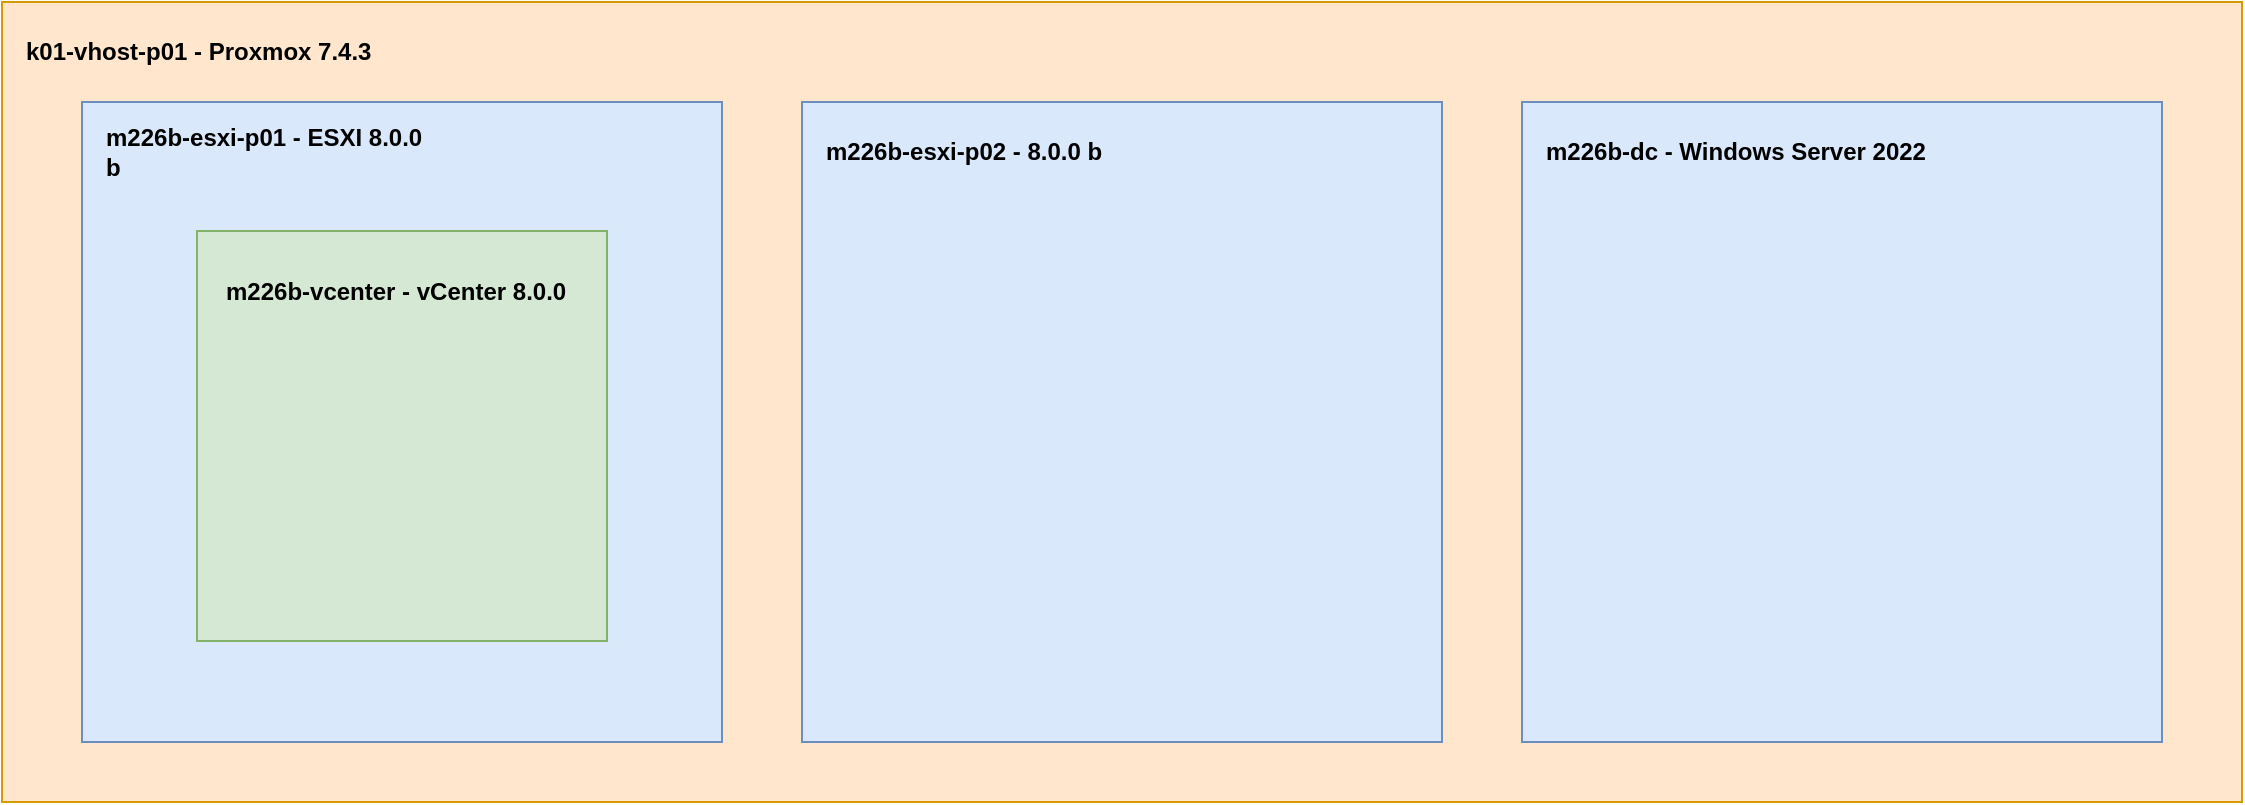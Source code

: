 <mxfile version="20.8.10" type="device"><diagram name="Seite-1" id="6qtcGYwaHG6aqaL8jH08"><mxGraphModel dx="1434" dy="956" grid="1" gridSize="10" guides="1" tooltips="1" connect="1" arrows="1" fold="1" page="1" pageScale="1" pageWidth="827" pageHeight="1169" math="0" shadow="0"><root><mxCell id="0"/><mxCell id="1" parent="0"/><mxCell id="Btuz9b4mbLZRwpj-K4RV-1" value="" style="rounded=0;whiteSpace=wrap;html=1;fillColor=#ffe6cc;strokeColor=#d79b00;" vertex="1" parent="1"><mxGeometry x="40" y="280" width="1120" height="400" as="geometry"/></mxCell><mxCell id="Btuz9b4mbLZRwpj-K4RV-4" value="" style="whiteSpace=wrap;html=1;aspect=fixed;fillColor=#dae8fc;strokeColor=#6c8ebf;rounded=0;" vertex="1" parent="1"><mxGeometry x="80" y="330" width="320" height="320" as="geometry"/></mxCell><mxCell id="Btuz9b4mbLZRwpj-K4RV-5" value="" style="whiteSpace=wrap;html=1;aspect=fixed;fillColor=#dae8fc;strokeColor=#6c8ebf;rounded=0;" vertex="1" parent="1"><mxGeometry x="440" y="330" width="320" height="320" as="geometry"/></mxCell><mxCell id="Btuz9b4mbLZRwpj-K4RV-6" value="&lt;b&gt;k01-vhost-p01 - Proxmox 7.4.3&lt;/b&gt;" style="text;html=1;strokeColor=none;fillColor=none;align=left;verticalAlign=middle;whiteSpace=wrap;rounded=0;" vertex="1" parent="1"><mxGeometry x="50" y="290" width="190" height="30" as="geometry"/></mxCell><mxCell id="Btuz9b4mbLZRwpj-K4RV-7" value="&lt;b&gt;m226b-esxi-p02 - 8.0.0 b&lt;/b&gt;" style="text;html=1;strokeColor=none;fillColor=none;align=left;verticalAlign=middle;whiteSpace=wrap;rounded=0;" vertex="1" parent="1"><mxGeometry x="450" y="340" width="170" height="30" as="geometry"/></mxCell><mxCell id="Btuz9b4mbLZRwpj-K4RV-8" value="" style="whiteSpace=wrap;html=1;aspect=fixed;fillColor=#d5e8d4;strokeColor=#82b366;rounded=0;" vertex="1" parent="1"><mxGeometry x="137.5" y="394.5" width="205" height="205" as="geometry"/></mxCell><mxCell id="Btuz9b4mbLZRwpj-K4RV-9" value="&lt;b&gt;m226b-esxi-p01 - ESXI 8.0.0 b&lt;/b&gt;" style="text;html=1;strokeColor=none;fillColor=none;align=left;verticalAlign=middle;whiteSpace=wrap;rounded=0;" vertex="1" parent="1"><mxGeometry x="90" y="340" width="170" height="30" as="geometry"/></mxCell><mxCell id="Btuz9b4mbLZRwpj-K4RV-2" value="&lt;b&gt;m226b-vcenter - vCenter 8.0.0&lt;/b&gt;" style="text;html=1;strokeColor=none;fillColor=none;align=left;verticalAlign=middle;whiteSpace=wrap;rounded=0;" vertex="1" parent="1"><mxGeometry x="150" y="410" width="175" height="30" as="geometry"/></mxCell><mxCell id="Btuz9b4mbLZRwpj-K4RV-10" value="" style="whiteSpace=wrap;html=1;aspect=fixed;fillColor=#dae8fc;strokeColor=#6c8ebf;rounded=0;" vertex="1" parent="1"><mxGeometry x="800" y="330" width="320" height="320" as="geometry"/></mxCell><mxCell id="Btuz9b4mbLZRwpj-K4RV-11" value="&lt;b&gt;m226b-dc - Windows Server 2022&lt;/b&gt;" style="text;html=1;strokeColor=none;fillColor=none;align=left;verticalAlign=middle;whiteSpace=wrap;rounded=0;" vertex="1" parent="1"><mxGeometry x="810" y="340" width="200" height="30" as="geometry"/></mxCell></root></mxGraphModel></diagram></mxfile>